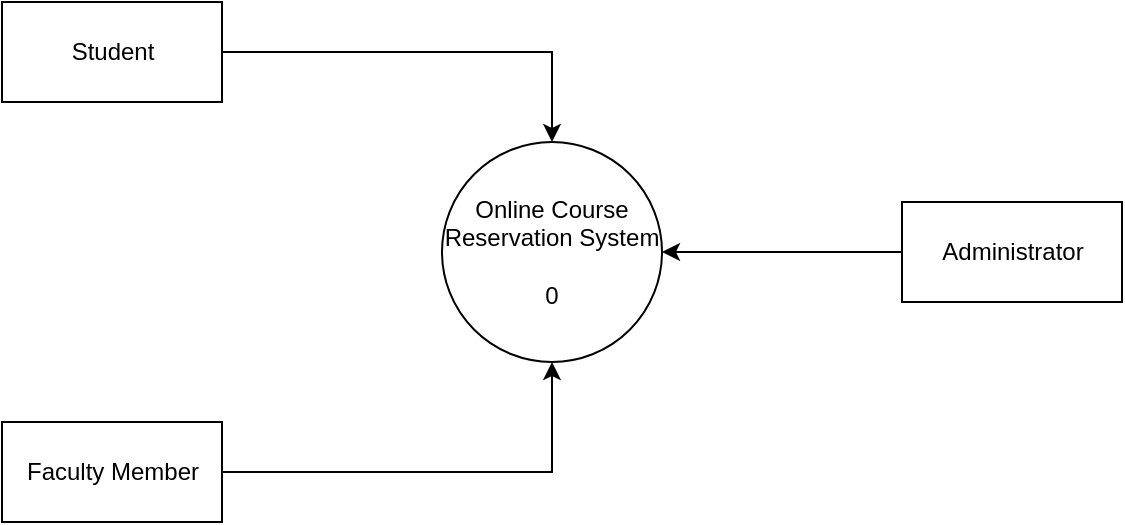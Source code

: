 <mxfile version="13.9.7" type="github">
  <diagram id="rhBj85TDizttnjXZA-Mc" name="Page-1">
    <mxGraphModel dx="1447" dy="6320" grid="1" gridSize="10" guides="1" tooltips="1" connect="1" arrows="1" fold="1" page="1" pageScale="1" pageWidth="850" pageHeight="1100" math="0" shadow="0">
      <root>
        <mxCell id="0" />
        <mxCell id="1" parent="0" />
        <mxCell id="7m__Mg6k2uHtXESetWc8-2" value="Online Course Reservation System&lt;br&gt;&lt;br&gt;0" style="ellipse;whiteSpace=wrap;html=1;aspect=fixed;" parent="1" vertex="1">
          <mxGeometry x="270" y="-5390" width="110" height="110" as="geometry" />
        </mxCell>
        <mxCell id="t6uuNEVtREWtRLAAfhPt-8" style="edgeStyle=orthogonalEdgeStyle;rounded=0;orthogonalLoop=1;jettySize=auto;html=1;entryX=0.5;entryY=0;entryDx=0;entryDy=0;" edge="1" parent="1" source="t6uuNEVtREWtRLAAfhPt-2" target="7m__Mg6k2uHtXESetWc8-2">
          <mxGeometry relative="1" as="geometry" />
        </mxCell>
        <mxCell id="t6uuNEVtREWtRLAAfhPt-2" value="Student" style="html=1;" vertex="1" parent="1">
          <mxGeometry x="50" y="-5460" width="110" height="50" as="geometry" />
        </mxCell>
        <mxCell id="t6uuNEVtREWtRLAAfhPt-6" style="edgeStyle=orthogonalEdgeStyle;rounded=0;orthogonalLoop=1;jettySize=auto;html=1;exitX=1;exitY=0.5;exitDx=0;exitDy=0;entryX=0.5;entryY=1;entryDx=0;entryDy=0;" edge="1" parent="1" source="t6uuNEVtREWtRLAAfhPt-3" target="7m__Mg6k2uHtXESetWc8-2">
          <mxGeometry relative="1" as="geometry" />
        </mxCell>
        <mxCell id="t6uuNEVtREWtRLAAfhPt-3" value="Faculty Member" style="html=1;" vertex="1" parent="1">
          <mxGeometry x="50" y="-5250" width="110" height="50" as="geometry" />
        </mxCell>
        <mxCell id="t6uuNEVtREWtRLAAfhPt-7" style="edgeStyle=orthogonalEdgeStyle;rounded=0;orthogonalLoop=1;jettySize=auto;html=1;exitX=0;exitY=0.5;exitDx=0;exitDy=0;" edge="1" parent="1" source="t6uuNEVtREWtRLAAfhPt-5" target="7m__Mg6k2uHtXESetWc8-2">
          <mxGeometry relative="1" as="geometry" />
        </mxCell>
        <mxCell id="t6uuNEVtREWtRLAAfhPt-5" value="Administrator" style="html=1;" vertex="1" parent="1">
          <mxGeometry x="500" y="-5360" width="110" height="50" as="geometry" />
        </mxCell>
      </root>
    </mxGraphModel>
  </diagram>
</mxfile>

